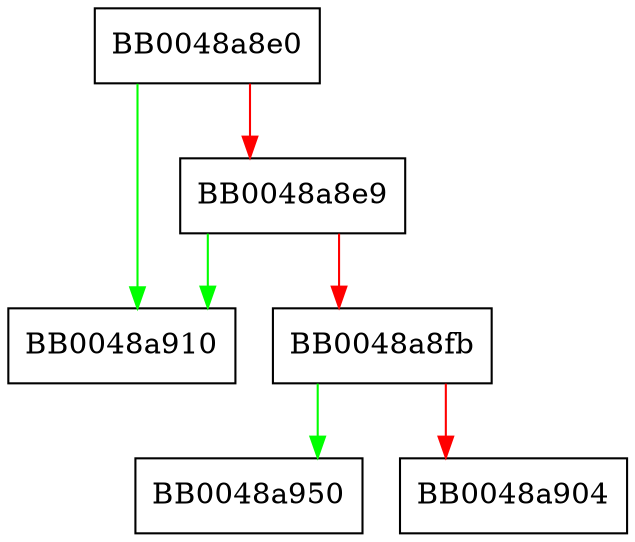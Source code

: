 digraph SSL_CTX_check_private_key {
  node [shape="box"];
  graph [splines=ortho];
  BB0048a8e0 -> BB0048a910 [color="green"];
  BB0048a8e0 -> BB0048a8e9 [color="red"];
  BB0048a8e9 -> BB0048a910 [color="green"];
  BB0048a8e9 -> BB0048a8fb [color="red"];
  BB0048a8fb -> BB0048a950 [color="green"];
  BB0048a8fb -> BB0048a904 [color="red"];
}